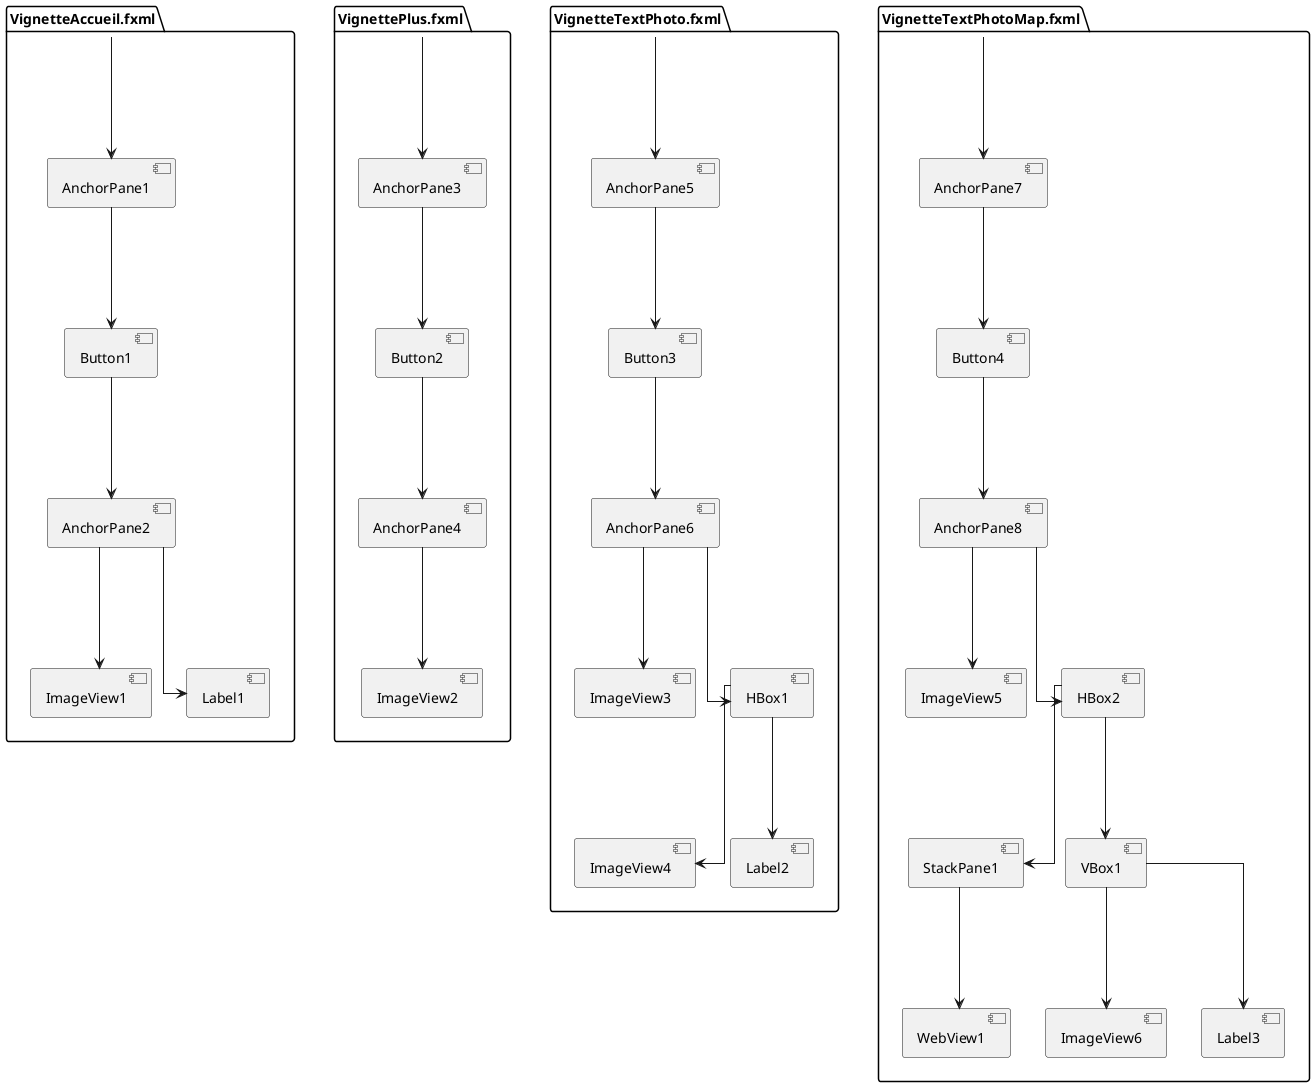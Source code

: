 @startuml
top to bottom direction
skinparam linetype ortho

[VignetteAccueil.fxml]
[VignettePlus.fxml]
[VignetteTextPhoto.fxml]
[VignetteTextPhotoMap.fxml]

package "VignetteAccueil.fxml" {
    [VignetteAccueil.fxml] ---> [AnchorPane1]
    [AnchorPane1] ---> [Button1]
    [Button1] ---> [AnchorPane2]
    [AnchorPane2] ---> [ImageView1]
    [AnchorPane2] ---> [Label1]
}

package "VignettePlus.fxml" {
    [VignettePlus.fxml] ---> [AnchorPane3]
    [AnchorPane3] ---> [Button2]
    [Button2] ---> [AnchorPane4]
    [AnchorPane4] ---> [ImageView2]
}

package "VignetteTextPhoto.fxml" {
    [VignetteTextPhoto.fxml] ---> [AnchorPane5]
    [AnchorPane5] ---> [Button3]
    [Button3] ---> [AnchorPane6]
    [AnchorPane6] ---> [ImageView3]
    [AnchorPane6] ---> [HBox1]
    [HBox1] ---> [ImageView4]
    [HBox1] ---> [Label2]
}

package "VignetteTextPhotoMap.fxml" {
    [VignetteTextPhotoMap.fxml] ---> [AnchorPane7]
    [AnchorPane7] ---> [Button4]
    [Button4] ---> [AnchorPane8]
    [AnchorPane8] ---> [ImageView5]
    [AnchorPane8] ---> [HBox2]
    [HBox2] ---> [StackPane1]
    [StackPane1] ---> [WebView1]
    [HBox2] ---> [VBox1]
    [VBox1] ---> [ImageView6]
    [VBox1] ---> [Label3]
}
@enduml